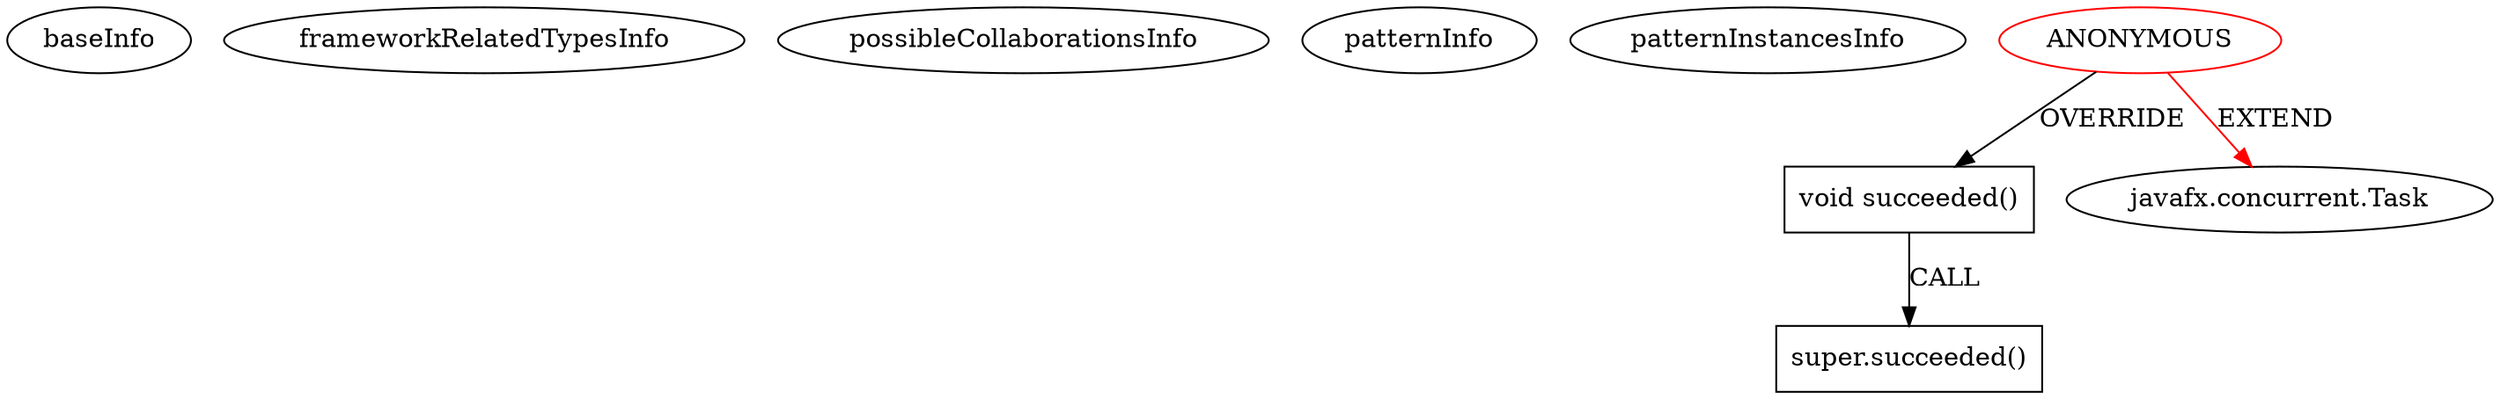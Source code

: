 digraph {
baseInfo[graphId=3999,category="pattern",isAnonymous=true,possibleRelation=false]
frameworkRelatedTypesInfo[0="javafx.concurrent.Task"]
possibleCollaborationsInfo[]
patternInfo[frequency=2.0,patternRootClient=0]
patternInstancesInfo[0="kaizawa-esximonitor~/kaizawa-esximonitor/esximonitor-master/src/com/cafeform/esxi/esximonitor/EsxiMonitorViewController.java~void updateVmListPanel()~3426",1="wwtg99-POMA~/wwtg99-POMA/POMA-master/src/cn/edu/suda/gui/LoadingDialog.java~void show()~4854"]
6[label="super.succeeded()",vertexType="SUPER_CALL",isFrameworkType=false,shape=box]
5[label="void succeeded()",vertexType="OVERRIDING_METHOD_DECLARATION",isFrameworkType=false,shape=box]
0[label="ANONYMOUS",vertexType="ROOT_ANONYMOUS_DECLARATION",isFrameworkType=false,color=red]
1[label="javafx.concurrent.Task",vertexType="FRAMEWORK_CLASS_TYPE",isFrameworkType=false]
0->1[label="EXTEND",color=red]
5->6[label="CALL"]
0->5[label="OVERRIDE"]
}
